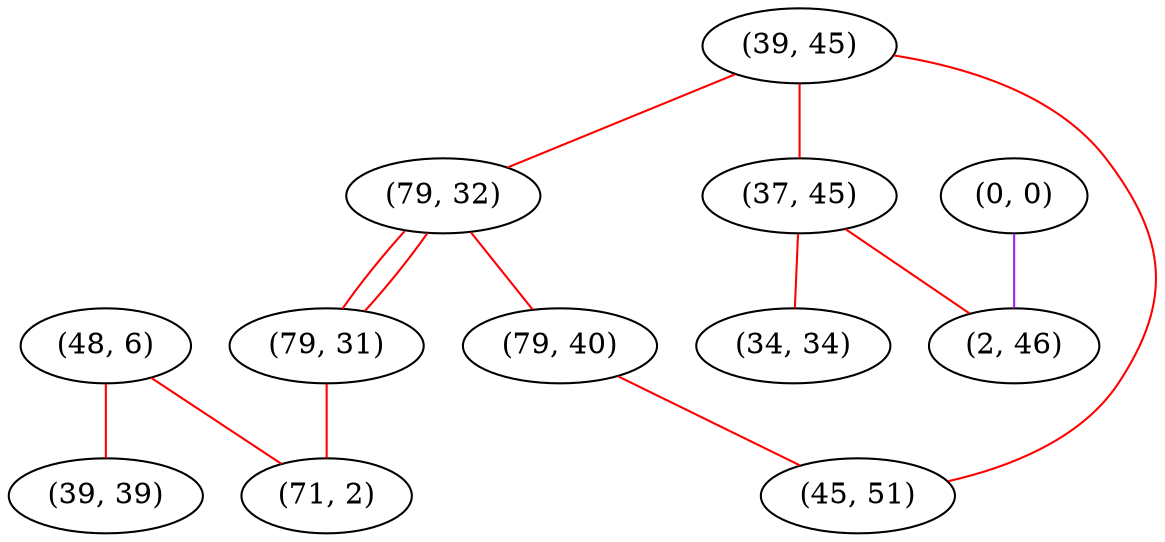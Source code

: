 graph "" {
"(48, 6)";
"(0, 0)";
"(39, 39)";
"(39, 45)";
"(79, 32)";
"(37, 45)";
"(79, 31)";
"(34, 34)";
"(79, 40)";
"(45, 51)";
"(2, 46)";
"(71, 2)";
"(48, 6)" -- "(39, 39)"  [color=red, key=0, weight=1];
"(48, 6)" -- "(71, 2)"  [color=red, key=0, weight=1];
"(0, 0)" -- "(2, 46)"  [color=purple, key=0, weight=4];
"(39, 45)" -- "(79, 32)"  [color=red, key=0, weight=1];
"(39, 45)" -- "(37, 45)"  [color=red, key=0, weight=1];
"(39, 45)" -- "(45, 51)"  [color=red, key=0, weight=1];
"(79, 32)" -- "(79, 40)"  [color=red, key=0, weight=1];
"(79, 32)" -- "(79, 31)"  [color=red, key=0, weight=1];
"(79, 32)" -- "(79, 31)"  [color=red, key=1, weight=1];
"(37, 45)" -- "(2, 46)"  [color=red, key=0, weight=1];
"(37, 45)" -- "(34, 34)"  [color=red, key=0, weight=1];
"(79, 31)" -- "(71, 2)"  [color=red, key=0, weight=1];
"(79, 40)" -- "(45, 51)"  [color=red, key=0, weight=1];
}
